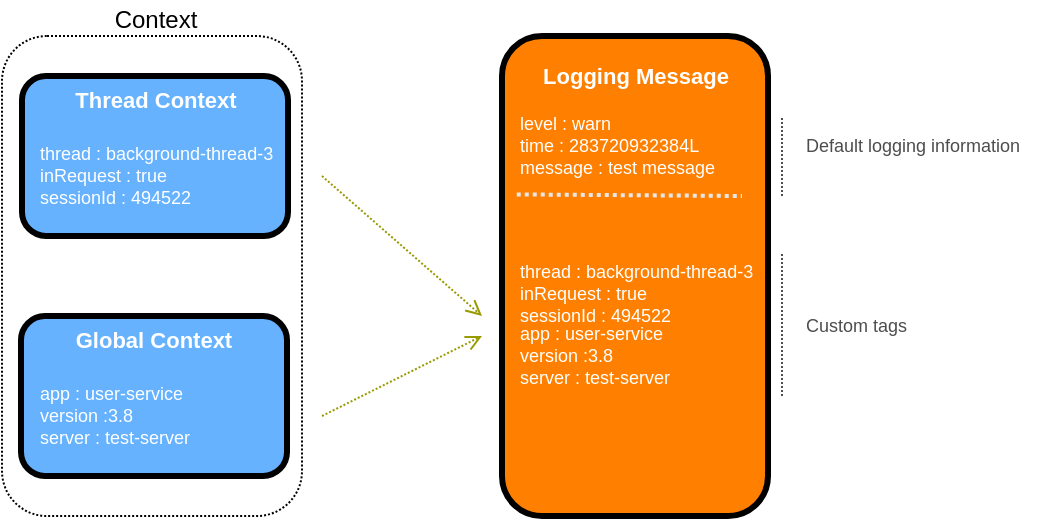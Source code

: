 <mxfile version="13.2.5" type="device"><diagram id="aDfq1Rw57fvB4JU4S8CA" name="Page-1"><mxGraphModel dx="2193" dy="326" grid="1" gridSize="10" guides="1" tooltips="1" connect="1" arrows="1" fold="1" page="1" pageScale="1" pageWidth="827" pageHeight="1169" math="0" shadow="0"><root><mxCell id="0"/><mxCell id="1" parent="0"/><mxCell id="2_dZO5I12cdXl-_TC-GW-26" value="" style="rounded=1;whiteSpace=wrap;html=1;strokeWidth=1;fillColor=none;fontSize=11;dashed=1;dashPattern=1 1;" vertex="1" parent="1"><mxGeometry x="-1630" y="38" width="150" height="240" as="geometry"/></mxCell><mxCell id="2_dZO5I12cdXl-_TC-GW-19" value="" style="rounded=1;whiteSpace=wrap;html=1;strokeWidth=3;fillColor=#66B2FF;fontSize=11;" vertex="1" parent="1"><mxGeometry x="-1620" y="58" width="133" height="80" as="geometry"/></mxCell><mxCell id="2_dZO5I12cdXl-_TC-GW-20" value="thread : background-thread-3&lt;br&gt;inRequest : true&lt;br&gt;sessionId : 494522&lt;br&gt;&lt;span style=&quot;color: rgba(0 , 0 , 0 , 0) ; font-family: monospace ; font-size: 0px&quot;&gt;sessionId: 23585%3CmxGraphModel%3E%3Croot%3E%3CmxCell%20id%3D%220%22%2F%3E%3CmxCell%20id%3D%221%22%20parent%3D%220%22%2F%3E%3CmxCell%20id%3D%222%22%20value%3D%22inRequest%20%3A%20true%22%20style%3D%22text%3Bhtml%3D1%3BstrokeColor%3Dnone%3BfillColor%3Dnone%3Balign%3Dleft%3BverticalAlign%3Dmiddle%3BwhiteSpace%3Dwrap%3Brounded%3D0%3BfontSize%3D9%3BfontColor%3D%23FFFFFF%3B%22%20vertex%3D%221%22%20parent%3D%221%22%3E%3CmxGeometry%20x%3D%22-1513%22%20y%3D%22260%22%20width%3D%22126.5%22%20height%3D%2220%22%20as%3D%22geometry%22%2F%3E%3C%2FmxCell%3E%3C%2Froot%3E%3C%2FmxGraphModel%&lt;/span&gt;" style="text;html=1;strokeColor=none;fillColor=none;align=left;verticalAlign=middle;whiteSpace=wrap;rounded=0;fontSize=9;fontColor=#FFFFFF;" vertex="1" parent="1"><mxGeometry x="-1613" y="88" width="126.5" height="50" as="geometry"/></mxCell><mxCell id="2_dZO5I12cdXl-_TC-GW-21" value="Thread Context" style="text;html=1;strokeColor=none;fillColor=none;align=center;verticalAlign=middle;whiteSpace=wrap;rounded=0;fontSize=11;fontColor=#FFFFFF;fontStyle=1" vertex="1" parent="1"><mxGeometry x="-1603.5" y="60" width="100" height="20" as="geometry"/></mxCell><mxCell id="2_dZO5I12cdXl-_TC-GW-22" value="" style="rounded=1;whiteSpace=wrap;html=1;strokeWidth=3;fillColor=#66B2FF;fontSize=11;" vertex="1" parent="1"><mxGeometry x="-1620.5" y="178" width="133" height="80" as="geometry"/></mxCell><mxCell id="2_dZO5I12cdXl-_TC-GW-23" value="app : user-service&lt;br&gt;version :3.8&lt;br&gt;server : test-server&lt;br&gt;&lt;span style=&quot;color: rgba(0 , 0 , 0 , 0) ; font-family: monospace ; font-size: 0px&quot;&gt;sessionId: 23585%3CmxGraphModel%3E%3Croot%3E%3CmxCell%20id%3D%220%22%2F%3E%3CmxCell%20id%3D%221%22%20parent%3D%220%22%2F%3E%3CmxCell%20id%3D%222%22%20value%3D%22inRequest%20%3A%20true%22%20style%3D%22text%3Bhtml%3D1%3BstrokeColor%3Dnone%3BfillColor%3Dnone%3Balign%3Dleft%3BverticalAlign%3Dmiddle%3BwhiteSpace%3Dwrap%3Brounded%3D0%3BfontSize%3D9%3BfontColor%3D%23FFFFFF%3B%22%20vertex%3D%221%22%20parent%3D%221%22%3E%3CmxGeometry%20x%3D%22-1513%22%20y%3D%22260%22%20width%3D%22126.5%22%20height%3D%2220%22%20as%3D%22geometry%22%2F%3E%3C%2FmxCell%3E%3C%2Froot%3E%3C%2FmxGraphModel%&lt;/span&gt;" style="text;html=1;strokeColor=none;fillColor=none;align=left;verticalAlign=middle;whiteSpace=wrap;rounded=0;fontSize=9;fontColor=#FFFFFF;" vertex="1" parent="1"><mxGeometry x="-1613.5" y="208" width="126.5" height="50" as="geometry"/></mxCell><mxCell id="2_dZO5I12cdXl-_TC-GW-24" value="Global Context" style="text;html=1;strokeColor=none;fillColor=none;align=center;verticalAlign=middle;whiteSpace=wrap;rounded=0;fontSize=11;fontColor=#FFFFFF;fontStyle=1" vertex="1" parent="1"><mxGeometry x="-1604" y="180" width="100" height="20" as="geometry"/></mxCell><mxCell id="2_dZO5I12cdXl-_TC-GW-27" value="Context" style="text;html=1;strokeColor=none;fillColor=none;align=center;verticalAlign=middle;whiteSpace=wrap;rounded=0;" vertex="1" parent="1"><mxGeometry x="-1598.5" y="20" width="90" height="20" as="geometry"/></mxCell><mxCell id="2_dZO5I12cdXl-_TC-GW-28" value="" style="rounded=1;whiteSpace=wrap;html=1;strokeWidth=3;fillColor=#FF8000;fontSize=11;" vertex="1" parent="1"><mxGeometry x="-1380" y="38" width="133" height="240" as="geometry"/></mxCell><mxCell id="2_dZO5I12cdXl-_TC-GW-29" value="Logging Message" style="text;html=1;strokeColor=none;fillColor=none;align=center;verticalAlign=middle;whiteSpace=wrap;rounded=0;fontSize=11;fontColor=#FFFFFF;fontStyle=1" vertex="1" parent="1"><mxGeometry x="-1363.5" y="48" width="100" height="20" as="geometry"/></mxCell><mxCell id="2_dZO5I12cdXl-_TC-GW-30" value="level : warn&lt;br&gt;time : 283720932384L&lt;br&gt;message : test message&lt;br&gt;&lt;span style=&quot;color: rgba(0 , 0 , 0 , 0) ; font-family: monospace ; font-size: 0px&quot;&gt;sessionId: 23585%3CmxGraphModel%3E%3Croot%3E%3CmxCell%20id%3D%220%22%2F%3E%3CmxCell%20id%3D%221%22%20parent%3D%220%22%2F%3E%3CmxCell%20id%3D%222%22%20value%3D%22inRequest%20%3A%20true%22%20style%3D%22text%3Bhtml%3D1%3BstrokeColor%3Dnone%3BfillColor%3Dnone%3Balign%3Dleft%3BverticalAlign%3Dmiddle%3BwhiteSpace%3Dwrap%3Brounded%3D0%3BfontSize%3D9%3BfontColor%3D%23FFFFFF%3B%22%20vertex%3D%221%22%20parent%3D%221%22%3E%3CmxGeometry%20x%3D%22-1513%22%20y%3D%22260%22%20width%3D%22126.5%22%20height%3D%2220%22%20as%3D%22geometry%22%2F%3E%3C%2FmxCell%3E%3C%2Froot%3E%3C%2FmxGraphModel%&lt;/span&gt;" style="text;html=1;strokeColor=none;fillColor=none;align=left;verticalAlign=middle;whiteSpace=wrap;rounded=0;fontSize=9;fontColor=#FFFFFF;" vertex="1" parent="1"><mxGeometry x="-1373.5" y="73" width="126.5" height="50" as="geometry"/></mxCell><mxCell id="2_dZO5I12cdXl-_TC-GW-31" value="" style="endArrow=none;dashed=1;html=1;strokeColor=#E6E6E6;strokeWidth=2;fontSize=11;fontColor=#FFFFFF;dashPattern=1 1;exitX=0.007;exitY=0.884;exitDx=0;exitDy=0;exitPerimeter=0;" edge="1" parent="1" source="2_dZO5I12cdXl-_TC-GW-30"><mxGeometry width="50" height="50" relative="1" as="geometry"><mxPoint x="-1360" y="118" as="sourcePoint"/><mxPoint x="-1260" y="118" as="targetPoint"/></mxGeometry></mxCell><mxCell id="2_dZO5I12cdXl-_TC-GW-32" value="thread : background-thread-3&lt;br&gt;inRequest : true&lt;br&gt;sessionId : 494522&lt;br&gt;&lt;span style=&quot;color: rgba(0 , 0 , 0 , 0) ; font-family: monospace ; font-size: 0px&quot;&gt;sessionId: 23585%3CmxGraphModel%3E%3Croot%3E%3CmxCell%20id%3D%220%22%2F%3E%3CmxCell%20id%3D%221%22%20parent%3D%220%22%2F%3E%3CmxCell%20id%3D%222%22%20value%3D%22inRequest%20%3A%20true%22%20style%3D%22text%3Bhtml%3D1%3BstrokeColor%3Dnone%3BfillColor%3Dnone%3Balign%3Dleft%3BverticalAlign%3Dmiddle%3BwhiteSpace%3Dwrap%3Brounded%3D0%3BfontSize%3D9%3BfontColor%3D%23FFFFFF%3B%22%20vertex%3D%221%22%20parent%3D%221%22%3E%3CmxGeometry%20x%3D%22-1513%22%20y%3D%22260%22%20width%3D%22126.5%22%20height%3D%2220%22%20as%3D%22geometry%22%2F%3E%3C%2FmxCell%3E%3C%2Froot%3E%3C%2FmxGraphModel%&lt;/span&gt;" style="text;html=1;strokeColor=none;fillColor=none;align=left;verticalAlign=middle;whiteSpace=wrap;rounded=0;fontSize=9;fontColor=#FFFFFF;" vertex="1" parent="1"><mxGeometry x="-1373.5" y="147" width="126.5" height="50" as="geometry"/></mxCell><mxCell id="2_dZO5I12cdXl-_TC-GW-33" value="app : user-service&lt;br&gt;version :3.8&lt;br&gt;server : test-server&lt;br&gt;&lt;span style=&quot;color: rgba(0 , 0 , 0 , 0) ; font-family: monospace ; font-size: 0px&quot;&gt;sessionId: 23585%3CmxGraphModel%3E%3Croot%3E%3CmxCell%20id%3D%220%22%2F%3E%3CmxCell%20id%3D%221%22%20parent%3D%220%22%2F%3E%3CmxCell%20id%3D%222%22%20value%3D%22inRequest%20%3A%20true%22%20style%3D%22text%3Bhtml%3D1%3BstrokeColor%3Dnone%3BfillColor%3Dnone%3Balign%3Dleft%3BverticalAlign%3Dmiddle%3BwhiteSpace%3Dwrap%3Brounded%3D0%3BfontSize%3D9%3BfontColor%3D%23FFFFFF%3B%22%20vertex%3D%221%22%20parent%3D%221%22%3E%3CmxGeometry%20x%3D%22-1513%22%20y%3D%22260%22%20width%3D%22126.5%22%20height%3D%2220%22%20as%3D%22geometry%22%2F%3E%3C%2FmxCell%3E%3C%2Froot%3E%3C%2FmxGraphModel%&lt;/span&gt;" style="text;html=1;strokeColor=none;fillColor=none;align=left;verticalAlign=middle;whiteSpace=wrap;rounded=0;fontSize=9;fontColor=#FFFFFF;" vertex="1" parent="1"><mxGeometry x="-1373.5" y="178" width="126.5" height="50" as="geometry"/></mxCell><mxCell id="2_dZO5I12cdXl-_TC-GW-35" value="" style="endArrow=open;html=1;dashed=1;dashPattern=1 1;strokeColor=#999900;strokeWidth=1;fontSize=11;fontColor=#FFFFFF;endFill=0;" edge="1" parent="1"><mxGeometry width="50" height="50" relative="1" as="geometry"><mxPoint x="-1470" y="108" as="sourcePoint"/><mxPoint x="-1390" y="178" as="targetPoint"/></mxGeometry></mxCell><mxCell id="2_dZO5I12cdXl-_TC-GW-36" value="" style="endArrow=open;html=1;dashed=1;dashPattern=1 1;strokeColor=#999900;strokeWidth=1;fontSize=11;fontColor=#FFFFFF;endFill=0;" edge="1" parent="1"><mxGeometry width="50" height="50" relative="1" as="geometry"><mxPoint x="-1470" y="228" as="sourcePoint"/><mxPoint x="-1390" y="188" as="targetPoint"/></mxGeometry></mxCell><mxCell id="2_dZO5I12cdXl-_TC-GW-40" value="Default logging information" style="text;html=1;strokeColor=none;fillColor=none;align=left;verticalAlign=middle;whiteSpace=wrap;rounded=0;fontSize=9;fontColor=#4D4D4D;" vertex="1" parent="1"><mxGeometry x="-1230" y="68" width="126.5" height="50" as="geometry"/></mxCell><mxCell id="2_dZO5I12cdXl-_TC-GW-41" value="Custom tags" style="text;html=1;strokeColor=none;fillColor=none;align=left;verticalAlign=middle;whiteSpace=wrap;rounded=0;fontSize=9;fontColor=#4D4D4D;" vertex="1" parent="1"><mxGeometry x="-1230" y="158" width="126.5" height="50" as="geometry"/></mxCell><mxCell id="2_dZO5I12cdXl-_TC-GW-42" value="" style="endArrow=none;html=1;dashed=1;dashPattern=1 1;strokeColor=#4D4D4D;strokeWidth=1;fontSize=11;fontColor=#4D4D4D;" edge="1" parent="1"><mxGeometry width="50" height="50" relative="1" as="geometry"><mxPoint x="-1240" y="118" as="sourcePoint"/><mxPoint x="-1240" y="78" as="targetPoint"/></mxGeometry></mxCell><mxCell id="2_dZO5I12cdXl-_TC-GW-44" value="" style="endArrow=none;html=1;dashed=1;dashPattern=1 1;strokeColor=#4D4D4D;strokeWidth=1;fontSize=11;fontColor=#4D4D4D;" edge="1" parent="1"><mxGeometry width="50" height="50" relative="1" as="geometry"><mxPoint x="-1240" y="218" as="sourcePoint"/><mxPoint x="-1240" y="147" as="targetPoint"/></mxGeometry></mxCell></root></mxGraphModel></diagram></mxfile>